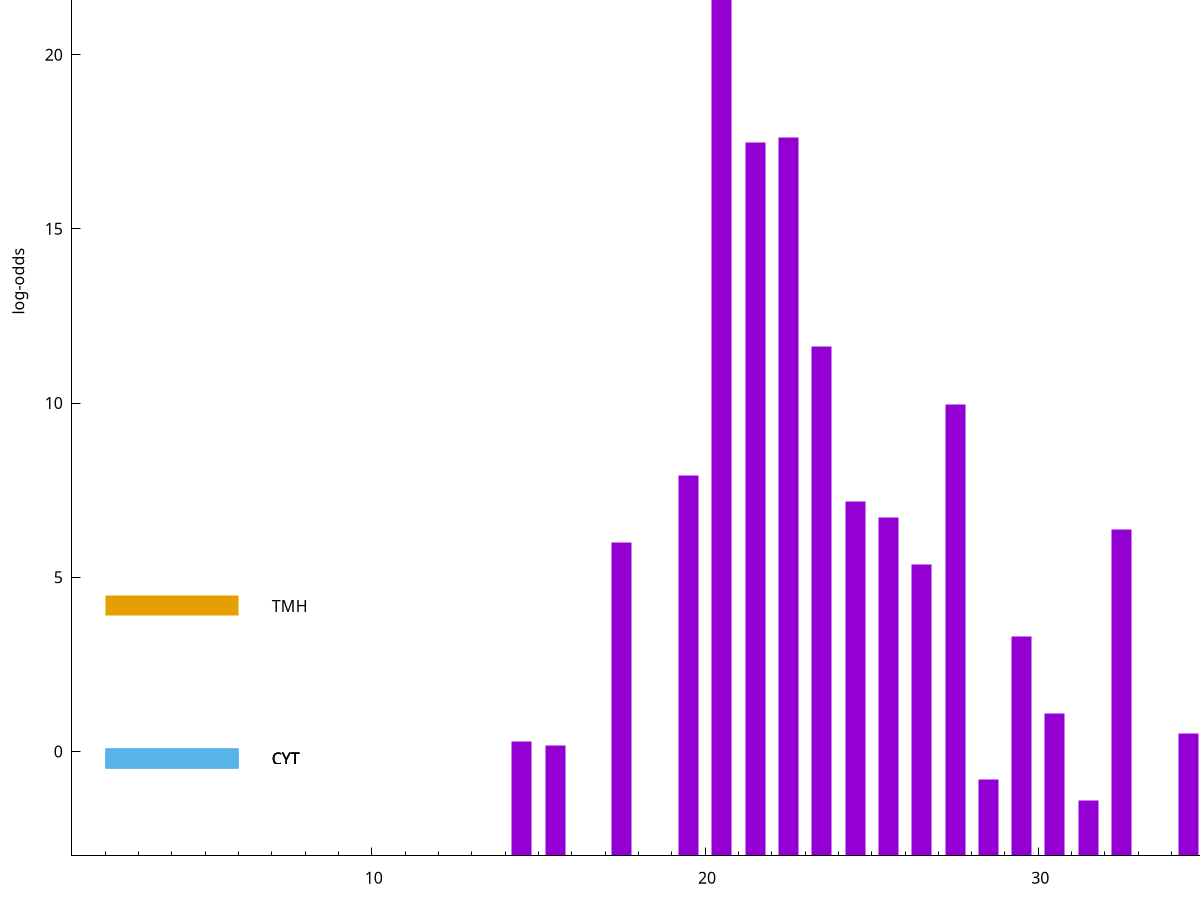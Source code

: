 set title "LipoP predictions for SRR5666568.gff"
set size 2., 1.4
set xrange [1:70] 
set mxtics 10
set yrange [-3:30]
set y2range [0:33]
set ylabel "log-odds"
set term postscript eps color solid "Helvetica" 30
set output "SRR5666568.gff431.eps"
set arrow from 2,25.5009 to 6,25.5009 nohead lt 1 lw 20
set label "SpI" at 7,25.5009
set arrow from 2,4.17644 to 6,4.17644 nohead lt 4 lw 20
set label "TMH" at 7,4.17644
set arrow from 2,-0.200913 to 6,-0.200913 nohead lt 3 lw 20
set label "CYT" at 7,-0.200913
set arrow from 2,-0.200913 to 6,-0.200913 nohead lt 3 lw 20
set label "CYT" at 7,-0.200913
set arrow from 2,-0.200913 to 6,-0.200913 nohead lt 3 lw 20
set label "CYT" at 7,-0.200913
set arrow from 2,25.5009 to 6,25.5009 nohead lt 1 lw 20
set label "SpI" at 7,25.5009
# NOTE: The scores below are the log-odds scores with the threshold
# NOTE: subtracted (a hack to make gnuplot make the histogram all
# NOTE: look nice).
plot "-" axes x1y2 title "" with impulses lt 1 lw 20
20.500000 28.489000
22.500000 20.632800
21.500000 20.479400
23.500000 14.617600
27.500000 12.961350
19.500000 10.912840
24.500000 10.164470
25.500000 9.728180
32.500000 9.359160
17.500000 8.995700
26.500000 8.371770
29.500000 6.285980
30.500000 4.097530
34.500000 3.510494
14.500000 3.271445
15.500000 3.178995
28.500000 2.179734
31.500000 1.603020
e
exit
